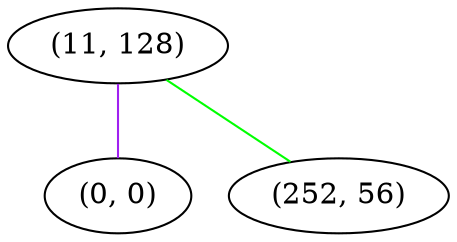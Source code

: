 graph "" {
"(11, 128)";
"(0, 0)";
"(252, 56)";
"(11, 128)" -- "(0, 0)"  [color=purple, key=0, weight=4];
"(11, 128)" -- "(252, 56)"  [color=green, key=0, weight=2];
}
